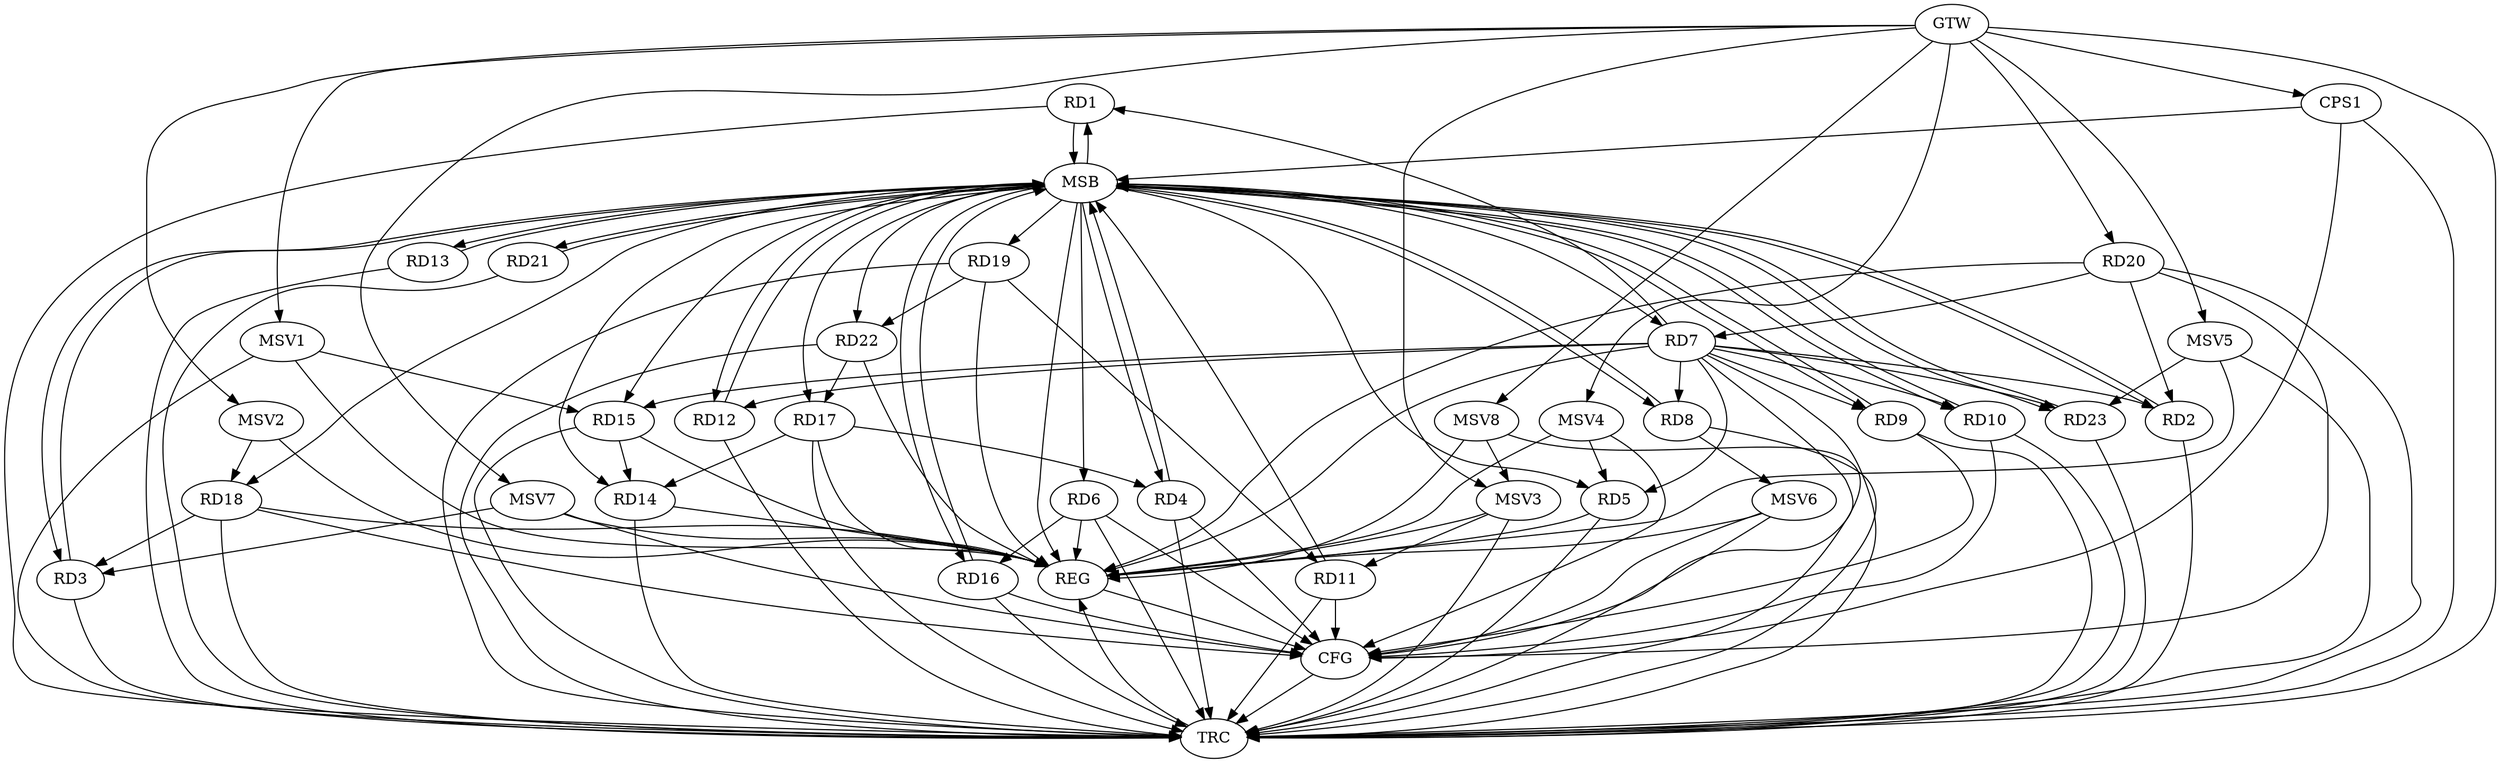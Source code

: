 strict digraph G {
  RD1 [ label="RD1" ];
  RD2 [ label="RD2" ];
  RD3 [ label="RD3" ];
  RD4 [ label="RD4" ];
  RD5 [ label="RD5" ];
  RD6 [ label="RD6" ];
  RD7 [ label="RD7" ];
  RD8 [ label="RD8" ];
  RD9 [ label="RD9" ];
  RD10 [ label="RD10" ];
  RD11 [ label="RD11" ];
  RD12 [ label="RD12" ];
  RD13 [ label="RD13" ];
  RD14 [ label="RD14" ];
  RD15 [ label="RD15" ];
  RD16 [ label="RD16" ];
  RD17 [ label="RD17" ];
  RD18 [ label="RD18" ];
  RD19 [ label="RD19" ];
  RD20 [ label="RD20" ];
  RD21 [ label="RD21" ];
  RD22 [ label="RD22" ];
  RD23 [ label="RD23" ];
  CPS1 [ label="CPS1" ];
  GTW [ label="GTW" ];
  REG [ label="REG" ];
  MSB [ label="MSB" ];
  CFG [ label="CFG" ];
  TRC [ label="TRC" ];
  MSV1 [ label="MSV1" ];
  MSV2 [ label="MSV2" ];
  MSV3 [ label="MSV3" ];
  MSV4 [ label="MSV4" ];
  MSV5 [ label="MSV5" ];
  MSV6 [ label="MSV6" ];
  MSV7 [ label="MSV7" ];
  MSV8 [ label="MSV8" ];
  RD7 -> RD2;
  RD20 -> RD2;
  RD18 -> RD3;
  RD17 -> RD4;
  RD7 -> RD5;
  RD6 -> RD16;
  RD7 -> RD8;
  RD7 -> RD10;
  RD20 -> RD7;
  RD19 -> RD11;
  RD15 -> RD14;
  RD17 -> RD14;
  RD22 -> RD17;
  RD19 -> RD22;
  GTW -> RD20;
  GTW -> CPS1;
  RD5 -> REG;
  RD6 -> REG;
  RD7 -> REG;
  RD14 -> REG;
  RD15 -> REG;
  RD17 -> REG;
  RD18 -> REG;
  RD19 -> REG;
  RD20 -> REG;
  RD22 -> REG;
  RD1 -> MSB;
  MSB -> RD4;
  MSB -> REG;
  RD2 -> MSB;
  MSB -> RD3;
  MSB -> RD8;
  RD3 -> MSB;
  MSB -> RD14;
  MSB -> RD15;
  RD4 -> MSB;
  MSB -> RD1;
  MSB -> RD2;
  MSB -> RD9;
  MSB -> RD18;
  RD8 -> MSB;
  MSB -> RD7;
  MSB -> RD21;
  RD9 -> MSB;
  RD10 -> MSB;
  MSB -> RD6;
  MSB -> RD16;
  RD11 -> MSB;
  MSB -> RD10;
  RD12 -> MSB;
  MSB -> RD13;
  RD13 -> MSB;
  RD16 -> MSB;
  MSB -> RD17;
  MSB -> RD22;
  RD21 -> MSB;
  MSB -> RD19;
  MSB -> RD23;
  RD23 -> MSB;
  MSB -> RD12;
  CPS1 -> MSB;
  MSB -> RD5;
  RD6 -> CFG;
  RD10 -> CFG;
  RD16 -> CFG;
  RD11 -> CFG;
  RD18 -> CFG;
  RD9 -> CFG;
  RD4 -> CFG;
  CPS1 -> CFG;
  RD7 -> CFG;
  RD20 -> CFG;
  REG -> CFG;
  RD1 -> TRC;
  RD2 -> TRC;
  RD3 -> TRC;
  RD4 -> TRC;
  RD5 -> TRC;
  RD6 -> TRC;
  RD7 -> TRC;
  RD8 -> TRC;
  RD9 -> TRC;
  RD10 -> TRC;
  RD11 -> TRC;
  RD12 -> TRC;
  RD13 -> TRC;
  RD14 -> TRC;
  RD15 -> TRC;
  RD16 -> TRC;
  RD17 -> TRC;
  RD18 -> TRC;
  RD19 -> TRC;
  RD20 -> TRC;
  RD21 -> TRC;
  RD22 -> TRC;
  RD23 -> TRC;
  CPS1 -> TRC;
  GTW -> TRC;
  CFG -> TRC;
  TRC -> REG;
  RD7 -> RD15;
  RD7 -> RD23;
  RD7 -> RD12;
  RD7 -> RD1;
  RD7 -> RD9;
  MSV1 -> RD15;
  GTW -> MSV1;
  MSV1 -> REG;
  MSV1 -> TRC;
  MSV2 -> RD18;
  GTW -> MSV2;
  MSV2 -> REG;
  MSV3 -> RD11;
  GTW -> MSV3;
  MSV3 -> REG;
  MSV3 -> TRC;
  MSV4 -> RD5;
  GTW -> MSV4;
  MSV4 -> REG;
  MSV4 -> CFG;
  MSV5 -> RD23;
  GTW -> MSV5;
  MSV5 -> REG;
  MSV5 -> TRC;
  RD8 -> MSV6;
  MSV6 -> REG;
  MSV6 -> TRC;
  MSV6 -> CFG;
  MSV7 -> RD3;
  GTW -> MSV7;
  MSV7 -> REG;
  MSV7 -> CFG;
  MSV8 -> MSV3;
  GTW -> MSV8;
  MSV8 -> REG;
  MSV8 -> TRC;
}
